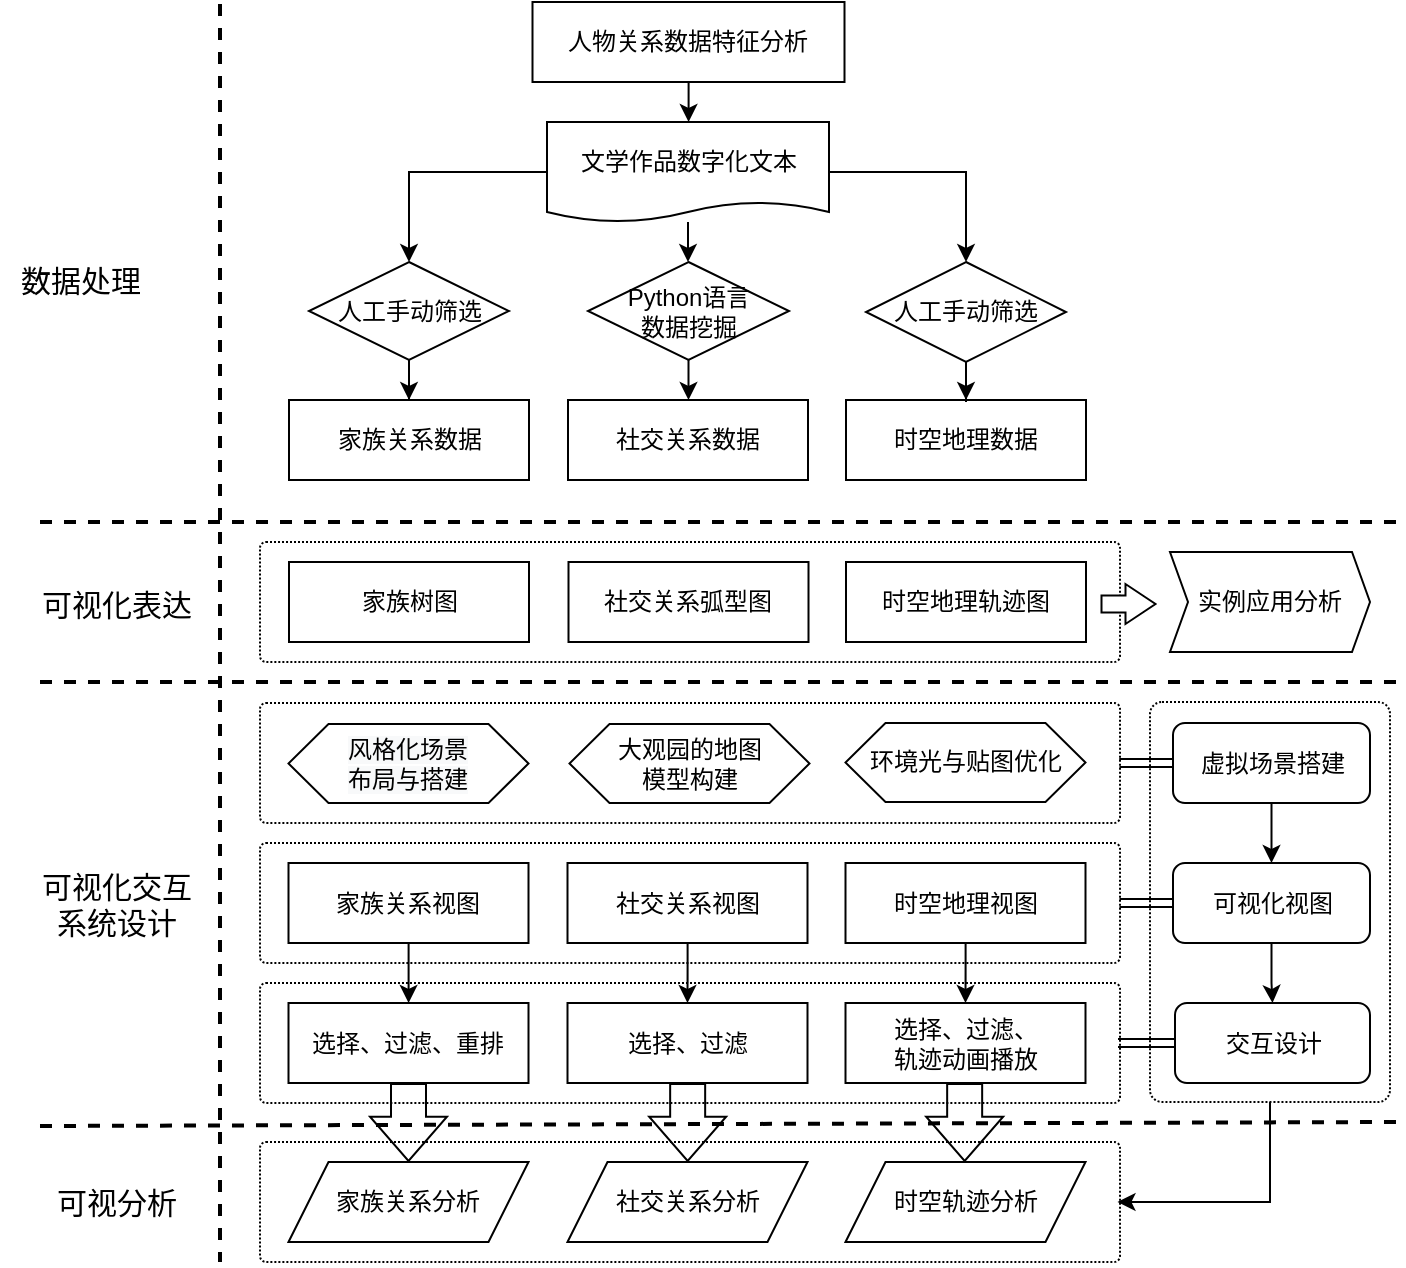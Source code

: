 <mxfile version="17.1.3" type="github">
  <diagram id="dyzcw_AZm1Z2q-wtx3s_" name="技术路线图">
    <mxGraphModel dx="865" dy="1625" grid="1" gridSize="10" guides="1" tooltips="1" connect="1" arrows="1" fold="1" page="1" pageScale="1" pageWidth="827" pageHeight="1169" math="0" shadow="0">
      <root>
        <mxCell id="0" />
        <mxCell id="1" parent="0" />
        <mxCell id="e2x3rvSMvW2sXb-gtNIR-114" value="" style="rounded=1;whiteSpace=wrap;html=1;fontSize=12;fillColor=none;dashed=1;dashPattern=1 1;arcSize=5;" vertex="1" parent="1">
          <mxGeometry x="190" y="560" width="430" height="60" as="geometry" />
        </mxCell>
        <mxCell id="e2x3rvSMvW2sXb-gtNIR-98" value="" style="rounded=1;whiteSpace=wrap;html=1;fontSize=12;fillColor=none;dashed=1;dashPattern=1 1;arcSize=5;" vertex="1" parent="1">
          <mxGeometry x="190" y="340.5" width="430" height="60" as="geometry" />
        </mxCell>
        <mxCell id="e2x3rvSMvW2sXb-gtNIR-95" value="" style="rounded=1;whiteSpace=wrap;html=1;fontSize=12;fillColor=none;dashed=1;dashPattern=1 1;arcSize=5;" vertex="1" parent="1">
          <mxGeometry x="190" y="260" width="430" height="60" as="geometry" />
        </mxCell>
        <mxCell id="e2x3rvSMvW2sXb-gtNIR-97" value="" style="rounded=1;whiteSpace=wrap;html=1;fontSize=12;fillColor=none;dashed=1;dashPattern=1 1;arcSize=5;" vertex="1" parent="1">
          <mxGeometry x="190" y="410.5" width="430" height="60" as="geometry" />
        </mxCell>
        <mxCell id="e2x3rvSMvW2sXb-gtNIR-96" value="" style="rounded=1;whiteSpace=wrap;html=1;fontSize=12;fillColor=none;dashed=1;dashPattern=1 1;arcSize=5;" vertex="1" parent="1">
          <mxGeometry x="190" y="480.5" width="430" height="60" as="geometry" />
        </mxCell>
        <mxCell id="e2x3rvSMvW2sXb-gtNIR-1" value="&lt;font style=&quot;font-size: 15px;&quot;&gt;数据处理&lt;/font&gt;" style="text;html=1;align=center;verticalAlign=middle;resizable=0;points=[];autosize=1;strokeColor=none;fillColor=none;fontSize=15;" vertex="1" parent="1">
          <mxGeometry x="60" y="119" width="80" height="20" as="geometry" />
        </mxCell>
        <mxCell id="e2x3rvSMvW2sXb-gtNIR-2" value="&lt;font style=&quot;font-size: 15px;&quot;&gt;可视化表达&lt;/font&gt;" style="text;html=1;align=center;verticalAlign=middle;resizable=0;points=[];autosize=1;strokeColor=none;fillColor=none;fontSize=15;" vertex="1" parent="1">
          <mxGeometry x="73" y="281" width="90" height="20" as="geometry" />
        </mxCell>
        <mxCell id="e2x3rvSMvW2sXb-gtNIR-3" value="&lt;font style=&quot;font-size: 15px;&quot;&gt;可视化交互&lt;br style=&quot;font-size: 15px;&quot;&gt;系统设计&lt;/font&gt;" style="text;html=1;align=center;verticalAlign=middle;resizable=0;points=[];autosize=1;strokeColor=none;fillColor=none;fontSize=15;" vertex="1" parent="1">
          <mxGeometry x="73" y="420.5" width="90" height="40" as="geometry" />
        </mxCell>
        <mxCell id="e2x3rvSMvW2sXb-gtNIR-4" value="&lt;font style=&quot;font-size: 15px;&quot;&gt;可视分析&lt;/font&gt;" style="text;html=1;align=center;verticalAlign=middle;resizable=0;points=[];autosize=1;strokeColor=none;fillColor=none;fontSize=15;" vertex="1" parent="1">
          <mxGeometry x="78" y="580" width="80" height="20" as="geometry" />
        </mxCell>
        <mxCell id="e2x3rvSMvW2sXb-gtNIR-20" style="edgeStyle=orthogonalEdgeStyle;rounded=0;orthogonalLoop=1;jettySize=auto;html=1;entryX=0.5;entryY=0;entryDx=0;entryDy=0;" edge="1" parent="1" source="e2x3rvSMvW2sXb-gtNIR-5" target="e2x3rvSMvW2sXb-gtNIR-16">
          <mxGeometry relative="1" as="geometry" />
        </mxCell>
        <mxCell id="e2x3rvSMvW2sXb-gtNIR-21" style="edgeStyle=orthogonalEdgeStyle;rounded=0;orthogonalLoop=1;jettySize=auto;html=1;entryX=0.5;entryY=0;entryDx=0;entryDy=0;" edge="1" parent="1" source="e2x3rvSMvW2sXb-gtNIR-5" target="e2x3rvSMvW2sXb-gtNIR-13">
          <mxGeometry relative="1" as="geometry" />
        </mxCell>
        <mxCell id="e2x3rvSMvW2sXb-gtNIR-22" style="edgeStyle=orthogonalEdgeStyle;rounded=0;orthogonalLoop=1;jettySize=auto;html=1;entryX=0.5;entryY=0;entryDx=0;entryDy=0;" edge="1" parent="1" source="e2x3rvSMvW2sXb-gtNIR-5" target="e2x3rvSMvW2sXb-gtNIR-17">
          <mxGeometry relative="1" as="geometry" />
        </mxCell>
        <mxCell id="e2x3rvSMvW2sXb-gtNIR-5" value="文学作品数字化文本" style="shape=document;whiteSpace=wrap;html=1;boundedLbl=1;size=0.2;" vertex="1" parent="1">
          <mxGeometry x="333.5" y="50" width="141" height="50" as="geometry" />
        </mxCell>
        <mxCell id="e2x3rvSMvW2sXb-gtNIR-9" value="社交关系数据" style="rounded=0;whiteSpace=wrap;html=1;" vertex="1" parent="1">
          <mxGeometry x="344" y="189" width="120" height="40" as="geometry" />
        </mxCell>
        <mxCell id="e2x3rvSMvW2sXb-gtNIR-10" value="家族关系数据" style="rounded=0;whiteSpace=wrap;html=1;" vertex="1" parent="1">
          <mxGeometry x="204.5" y="189" width="120" height="40" as="geometry" />
        </mxCell>
        <mxCell id="e2x3rvSMvW2sXb-gtNIR-11" value="时空地理数据" style="rounded=0;whiteSpace=wrap;html=1;" vertex="1" parent="1">
          <mxGeometry x="483" y="189" width="120" height="40" as="geometry" />
        </mxCell>
        <mxCell id="e2x3rvSMvW2sXb-gtNIR-23" value="" style="edgeStyle=orthogonalEdgeStyle;rounded=0;orthogonalLoop=1;jettySize=auto;html=1;" edge="1" parent="1" source="e2x3rvSMvW2sXb-gtNIR-13" target="e2x3rvSMvW2sXb-gtNIR-10">
          <mxGeometry relative="1" as="geometry" />
        </mxCell>
        <mxCell id="e2x3rvSMvW2sXb-gtNIR-13" value="人工手动筛选" style="rhombus;whiteSpace=wrap;html=1;" vertex="1" parent="1">
          <mxGeometry x="214.5" y="120" width="100" height="49" as="geometry" />
        </mxCell>
        <mxCell id="e2x3rvSMvW2sXb-gtNIR-24" value="" style="edgeStyle=orthogonalEdgeStyle;rounded=0;orthogonalLoop=1;jettySize=auto;html=1;" edge="1" parent="1" source="e2x3rvSMvW2sXb-gtNIR-16" target="e2x3rvSMvW2sXb-gtNIR-9">
          <mxGeometry relative="1" as="geometry" />
        </mxCell>
        <mxCell id="e2x3rvSMvW2sXb-gtNIR-16" value="Python语言&lt;br&gt;数据挖掘" style="rhombus;whiteSpace=wrap;html=1;" vertex="1" parent="1">
          <mxGeometry x="354" y="120" width="100.5" height="49" as="geometry" />
        </mxCell>
        <mxCell id="e2x3rvSMvW2sXb-gtNIR-25" value="" style="edgeStyle=orthogonalEdgeStyle;rounded=0;orthogonalLoop=1;jettySize=auto;html=1;" edge="1" parent="1" source="e2x3rvSMvW2sXb-gtNIR-17" target="e2x3rvSMvW2sXb-gtNIR-11">
          <mxGeometry relative="1" as="geometry" />
        </mxCell>
        <mxCell id="e2x3rvSMvW2sXb-gtNIR-17" value="人工手动筛选" style="rhombus;whiteSpace=wrap;html=1;" vertex="1" parent="1">
          <mxGeometry x="493" y="120" width="100" height="50" as="geometry" />
        </mxCell>
        <mxCell id="e2x3rvSMvW2sXb-gtNIR-19" style="edgeStyle=orthogonalEdgeStyle;rounded=0;orthogonalLoop=1;jettySize=auto;html=1;" edge="1" parent="1" source="e2x3rvSMvW2sXb-gtNIR-18" target="e2x3rvSMvW2sXb-gtNIR-5">
          <mxGeometry relative="1" as="geometry" />
        </mxCell>
        <mxCell id="e2x3rvSMvW2sXb-gtNIR-18" value="人物关系数据特征分析" style="rounded=0;whiteSpace=wrap;html=1;" vertex="1" parent="1">
          <mxGeometry x="326.25" y="-10" width="156" height="40" as="geometry" />
        </mxCell>
        <mxCell id="e2x3rvSMvW2sXb-gtNIR-26" value="家族树图" style="rounded=0;whiteSpace=wrap;html=1;" vertex="1" parent="1">
          <mxGeometry x="204.5" y="270" width="120" height="40" as="geometry" />
        </mxCell>
        <mxCell id="e2x3rvSMvW2sXb-gtNIR-27" value="社交关系弧型图" style="rounded=0;whiteSpace=wrap;html=1;" vertex="1" parent="1">
          <mxGeometry x="344.25" y="270" width="120" height="40" as="geometry" />
        </mxCell>
        <mxCell id="e2x3rvSMvW2sXb-gtNIR-28" value="时空地理轨迹图" style="rounded=0;whiteSpace=wrap;html=1;" vertex="1" parent="1">
          <mxGeometry x="483" y="270" width="120" height="40" as="geometry" />
        </mxCell>
        <mxCell id="e2x3rvSMvW2sXb-gtNIR-31" value="实例应用分析" style="shape=step;perimeter=stepPerimeter;whiteSpace=wrap;html=1;fixedSize=1;size=9;" vertex="1" parent="1">
          <mxGeometry x="645" y="265" width="100" height="50" as="geometry" />
        </mxCell>
        <mxCell id="e2x3rvSMvW2sXb-gtNIR-32" value="" style="endArrow=none;dashed=1;html=1;rounded=0;strokeWidth=2;" edge="1" parent="1">
          <mxGeometry width="50" height="50" relative="1" as="geometry">
            <mxPoint x="80" y="250" as="sourcePoint" />
            <mxPoint x="760" y="250" as="targetPoint" />
          </mxGeometry>
        </mxCell>
        <mxCell id="e2x3rvSMvW2sXb-gtNIR-33" value="" style="endArrow=none;dashed=1;html=1;rounded=0;strokeWidth=2;" edge="1" parent="1">
          <mxGeometry width="50" height="50" relative="1" as="geometry">
            <mxPoint x="80" y="330" as="sourcePoint" />
            <mxPoint x="760" y="330" as="targetPoint" />
          </mxGeometry>
        </mxCell>
        <mxCell id="e2x3rvSMvW2sXb-gtNIR-34" value="" style="html=1;shadow=0;dashed=0;align=center;verticalAlign=middle;shape=mxgraph.arrows2.arrow;dy=0.58;dx=15;notch=0;" vertex="1" parent="1">
          <mxGeometry x="610.75" y="281" width="27" height="20" as="geometry" />
        </mxCell>
        <mxCell id="e2x3rvSMvW2sXb-gtNIR-45" value="" style="endArrow=none;dashed=1;html=1;rounded=0;strokeWidth=2;" edge="1" parent="1">
          <mxGeometry width="50" height="50" relative="1" as="geometry">
            <mxPoint x="170" y="-9" as="sourcePoint" />
            <mxPoint x="170" y="620" as="targetPoint" />
          </mxGeometry>
        </mxCell>
        <mxCell id="e2x3rvSMvW2sXb-gtNIR-75" value="" style="edgeStyle=orthogonalEdgeStyle;rounded=0;orthogonalLoop=1;jettySize=auto;html=1;fontSize=12;strokeWidth=1;" edge="1" parent="1" source="e2x3rvSMvW2sXb-gtNIR-50" target="e2x3rvSMvW2sXb-gtNIR-74">
          <mxGeometry relative="1" as="geometry" />
        </mxCell>
        <mxCell id="e2x3rvSMvW2sXb-gtNIR-100" style="edgeStyle=orthogonalEdgeStyle;rounded=0;orthogonalLoop=1;jettySize=auto;html=1;fontSize=12;strokeWidth=1;dashed=1;dashPattern=1 2;shape=link;" edge="1" parent="1" source="e2x3rvSMvW2sXb-gtNIR-50">
          <mxGeometry relative="1" as="geometry">
            <mxPoint x="619.75" y="370.5" as="targetPoint" />
          </mxGeometry>
        </mxCell>
        <mxCell id="e2x3rvSMvW2sXb-gtNIR-104" value="" style="edgeStyle=orthogonalEdgeStyle;shape=link;rounded=0;orthogonalLoop=1;jettySize=auto;html=1;fontSize=12;strokeWidth=1;" edge="1" parent="1" source="e2x3rvSMvW2sXb-gtNIR-50">
          <mxGeometry relative="1" as="geometry">
            <mxPoint x="619.75" y="370.5" as="targetPoint" />
          </mxGeometry>
        </mxCell>
        <mxCell id="e2x3rvSMvW2sXb-gtNIR-50" value="虚拟场景搭建" style="rounded=1;whiteSpace=wrap;html=1;fontSize=12;" vertex="1" parent="1">
          <mxGeometry x="646.5" y="350.5" width="98.5" height="40" as="geometry" />
        </mxCell>
        <mxCell id="e2x3rvSMvW2sXb-gtNIR-105" style="edgeStyle=orthogonalEdgeStyle;rounded=0;orthogonalLoop=1;jettySize=auto;html=1;fontSize=12;strokeWidth=1;" edge="1" parent="1" source="e2x3rvSMvW2sXb-gtNIR-66" target="e2x3rvSMvW2sXb-gtNIR-86">
          <mxGeometry relative="1" as="geometry" />
        </mxCell>
        <mxCell id="e2x3rvSMvW2sXb-gtNIR-66" value="家族关系视图" style="rounded=0;whiteSpace=wrap;html=1;" vertex="1" parent="1">
          <mxGeometry x="204.25" y="420.5" width="120" height="40" as="geometry" />
        </mxCell>
        <mxCell id="e2x3rvSMvW2sXb-gtNIR-106" style="edgeStyle=orthogonalEdgeStyle;rounded=0;orthogonalLoop=1;jettySize=auto;html=1;entryX=0.5;entryY=0;entryDx=0;entryDy=0;fontSize=12;strokeWidth=1;" edge="1" parent="1" source="e2x3rvSMvW2sXb-gtNIR-67" target="e2x3rvSMvW2sXb-gtNIR-87">
          <mxGeometry relative="1" as="geometry" />
        </mxCell>
        <mxCell id="e2x3rvSMvW2sXb-gtNIR-67" value="社交关系视图" style="rounded=0;whiteSpace=wrap;html=1;" vertex="1" parent="1">
          <mxGeometry x="343.75" y="420.5" width="120" height="40" as="geometry" />
        </mxCell>
        <mxCell id="e2x3rvSMvW2sXb-gtNIR-107" style="edgeStyle=orthogonalEdgeStyle;rounded=0;orthogonalLoop=1;jettySize=auto;html=1;entryX=0.5;entryY=0;entryDx=0;entryDy=0;fontSize=12;strokeWidth=1;" edge="1" parent="1" source="e2x3rvSMvW2sXb-gtNIR-68" target="e2x3rvSMvW2sXb-gtNIR-88">
          <mxGeometry relative="1" as="geometry" />
        </mxCell>
        <mxCell id="e2x3rvSMvW2sXb-gtNIR-68" value="时空地理视图" style="rounded=0;whiteSpace=wrap;html=1;" vertex="1" parent="1">
          <mxGeometry x="482.75" y="420.5" width="120" height="40" as="geometry" />
        </mxCell>
        <mxCell id="e2x3rvSMvW2sXb-gtNIR-101" style="edgeStyle=orthogonalEdgeStyle;rounded=0;orthogonalLoop=1;jettySize=auto;html=1;fontSize=12;strokeWidth=1;shape=link;" edge="1" parent="1" source="e2x3rvSMvW2sXb-gtNIR-74">
          <mxGeometry relative="1" as="geometry">
            <mxPoint x="619.75" y="440.5" as="targetPoint" />
          </mxGeometry>
        </mxCell>
        <mxCell id="e2x3rvSMvW2sXb-gtNIR-108" style="edgeStyle=orthogonalEdgeStyle;rounded=0;orthogonalLoop=1;jettySize=auto;html=1;fontSize=12;strokeWidth=1;" edge="1" parent="1" source="e2x3rvSMvW2sXb-gtNIR-74" target="e2x3rvSMvW2sXb-gtNIR-94">
          <mxGeometry relative="1" as="geometry" />
        </mxCell>
        <mxCell id="e2x3rvSMvW2sXb-gtNIR-74" value="可视化视图" style="rounded=1;whiteSpace=wrap;html=1;fontSize=12;" vertex="1" parent="1">
          <mxGeometry x="646.5" y="420.5" width="98.5" height="40" as="geometry" />
        </mxCell>
        <mxCell id="e2x3rvSMvW2sXb-gtNIR-86" value="选择、过滤、重排" style="rounded=0;whiteSpace=wrap;html=1;" vertex="1" parent="1">
          <mxGeometry x="204.25" y="490.5" width="120" height="40" as="geometry" />
        </mxCell>
        <mxCell id="e2x3rvSMvW2sXb-gtNIR-87" value="选择、过滤" style="rounded=0;whiteSpace=wrap;html=1;" vertex="1" parent="1">
          <mxGeometry x="343.75" y="490.5" width="120" height="40" as="geometry" />
        </mxCell>
        <mxCell id="e2x3rvSMvW2sXb-gtNIR-88" value="选择、过滤、&lt;br&gt;轨迹动画播放" style="rounded=0;whiteSpace=wrap;html=1;" vertex="1" parent="1">
          <mxGeometry x="482.75" y="490.5" width="120" height="40" as="geometry" />
        </mxCell>
        <mxCell id="e2x3rvSMvW2sXb-gtNIR-102" style="edgeStyle=orthogonalEdgeStyle;rounded=0;orthogonalLoop=1;jettySize=auto;html=1;fontSize=12;strokeWidth=1;shape=link;" edge="1" parent="1" source="e2x3rvSMvW2sXb-gtNIR-94">
          <mxGeometry relative="1" as="geometry">
            <mxPoint x="619" y="510.5" as="targetPoint" />
          </mxGeometry>
        </mxCell>
        <mxCell id="e2x3rvSMvW2sXb-gtNIR-94" value="交互设计" style="rounded=1;whiteSpace=wrap;html=1;fontSize=12;" vertex="1" parent="1">
          <mxGeometry x="647.5" y="490.5" width="97.5" height="40" as="geometry" />
        </mxCell>
        <mxCell id="e2x3rvSMvW2sXb-gtNIR-109" value="" style="endArrow=none;dashed=1;html=1;rounded=0;strokeWidth=2;" edge="1" parent="1">
          <mxGeometry width="50" height="50" relative="1" as="geometry">
            <mxPoint x="80" y="552" as="sourcePoint" />
            <mxPoint x="760" y="550" as="targetPoint" />
          </mxGeometry>
        </mxCell>
        <mxCell id="e2x3rvSMvW2sXb-gtNIR-115" style="edgeStyle=orthogonalEdgeStyle;rounded=0;orthogonalLoop=1;jettySize=auto;html=1;entryX=1;entryY=0.5;entryDx=0;entryDy=0;fontSize=12;strokeWidth=1;" edge="1" parent="1" source="e2x3rvSMvW2sXb-gtNIR-110">
          <mxGeometry relative="1" as="geometry">
            <mxPoint x="618.75" y="590" as="targetPoint" />
            <Array as="points">
              <mxPoint x="695" y="590" />
            </Array>
          </mxGeometry>
        </mxCell>
        <mxCell id="e2x3rvSMvW2sXb-gtNIR-110" value="" style="rounded=1;whiteSpace=wrap;html=1;fontSize=12;fillColor=none;dashed=1;dashPattern=1 1;arcSize=5;" vertex="1" parent="1">
          <mxGeometry x="635" y="340" width="120" height="200" as="geometry" />
        </mxCell>
        <mxCell id="e2x3rvSMvW2sXb-gtNIR-111" value="家族关系分析" style="shape=parallelogram;perimeter=parallelogramPerimeter;whiteSpace=wrap;html=1;fixedSize=1;fontSize=12;fillColor=none;" vertex="1" parent="1">
          <mxGeometry x="204.25" y="570" width="120" height="40" as="geometry" />
        </mxCell>
        <mxCell id="e2x3rvSMvW2sXb-gtNIR-112" value="时空轨迹分析" style="shape=parallelogram;perimeter=parallelogramPerimeter;whiteSpace=wrap;html=1;fixedSize=1;fontSize=12;fillColor=none;" vertex="1" parent="1">
          <mxGeometry x="482.75" y="570" width="120" height="40" as="geometry" />
        </mxCell>
        <mxCell id="e2x3rvSMvW2sXb-gtNIR-113" value="社交关系分析" style="shape=parallelogram;perimeter=parallelogramPerimeter;whiteSpace=wrap;html=1;fixedSize=1;fontSize=12;fillColor=none;" vertex="1" parent="1">
          <mxGeometry x="343.75" y="570" width="120" height="40" as="geometry" />
        </mxCell>
        <mxCell id="e2x3rvSMvW2sXb-gtNIR-116" value="" style="shape=flexArrow;endArrow=classic;html=1;rounded=0;fontSize=12;strokeWidth=1;exitX=0.5;exitY=1;exitDx=0;exitDy=0;entryX=0.5;entryY=0;entryDx=0;entryDy=0;width=17.5;endSize=7.058;" edge="1" parent="1" source="e2x3rvSMvW2sXb-gtNIR-86" target="e2x3rvSMvW2sXb-gtNIR-111">
          <mxGeometry width="50" height="50" relative="1" as="geometry">
            <mxPoint x="410" y="520" as="sourcePoint" />
            <mxPoint x="460" y="470" as="targetPoint" />
          </mxGeometry>
        </mxCell>
        <mxCell id="e2x3rvSMvW2sXb-gtNIR-117" value="" style="shape=flexArrow;endArrow=classic;html=1;rounded=0;fontSize=12;strokeWidth=1;exitX=0.5;exitY=1;exitDx=0;exitDy=0;entryX=0.5;entryY=0;entryDx=0;entryDy=0;width=17.5;endSize=7.058;" edge="1" parent="1">
          <mxGeometry width="50" height="50" relative="1" as="geometry">
            <mxPoint x="403.83" y="530.5" as="sourcePoint" />
            <mxPoint x="403.83" y="570" as="targetPoint" />
          </mxGeometry>
        </mxCell>
        <mxCell id="e2x3rvSMvW2sXb-gtNIR-118" value="" style="shape=flexArrow;endArrow=classic;html=1;rounded=0;fontSize=12;strokeWidth=1;exitX=0.5;exitY=1;exitDx=0;exitDy=0;entryX=0.5;entryY=0;entryDx=0;entryDy=0;width=17.5;endSize=7.058;" edge="1" parent="1">
          <mxGeometry width="50" height="50" relative="1" as="geometry">
            <mxPoint x="542.33" y="530.5" as="sourcePoint" />
            <mxPoint x="542.33" y="570" as="targetPoint" />
          </mxGeometry>
        </mxCell>
        <mxCell id="e2x3rvSMvW2sXb-gtNIR-119" value="&#xa;&#xa;&lt;span style=&quot;color: rgb(0, 0, 0); font-family: helvetica; font-size: 12px; font-style: normal; font-weight: 400; letter-spacing: normal; text-align: center; text-indent: 0px; text-transform: none; word-spacing: 0px; background-color: rgb(248, 249, 250); display: inline; float: none;&quot;&gt;风格化场景&lt;/span&gt;&lt;br style=&quot;color: rgb(0, 0, 0); font-family: helvetica; font-size: 12px; font-style: normal; font-weight: 400; letter-spacing: normal; text-align: center; text-indent: 0px; text-transform: none; word-spacing: 0px; background-color: rgb(248, 249, 250);&quot;&gt;&lt;span style=&quot;color: rgb(0, 0, 0); font-family: helvetica; font-size: 12px; font-style: normal; font-weight: 400; letter-spacing: normal; text-align: center; text-indent: 0px; text-transform: none; word-spacing: 0px; background-color: rgb(248, 249, 250); display: inline; float: none;&quot;&gt;布局与搭建&lt;/span&gt;&#xa;&#xa;" style="shape=hexagon;perimeter=hexagonPerimeter2;whiteSpace=wrap;html=1;fixedSize=1;fontSize=12;fillColor=none;" vertex="1" parent="1">
          <mxGeometry x="204.25" y="351" width="120" height="39.5" as="geometry" />
        </mxCell>
        <mxCell id="e2x3rvSMvW2sXb-gtNIR-120" value="环境光与贴图优化" style="shape=hexagon;perimeter=hexagonPerimeter2;whiteSpace=wrap;html=1;fixedSize=1;fontSize=12;fillColor=none;" vertex="1" parent="1">
          <mxGeometry x="482.75" y="350.5" width="120" height="39.5" as="geometry" />
        </mxCell>
        <mxCell id="e2x3rvSMvW2sXb-gtNIR-121" value="大观园的地图&lt;br&gt;模型构建" style="shape=hexagon;perimeter=hexagonPerimeter2;whiteSpace=wrap;html=1;fixedSize=1;fontSize=12;fillColor=none;" vertex="1" parent="1">
          <mxGeometry x="344.75" y="351" width="120" height="39.5" as="geometry" />
        </mxCell>
      </root>
    </mxGraphModel>
  </diagram>
</mxfile>
